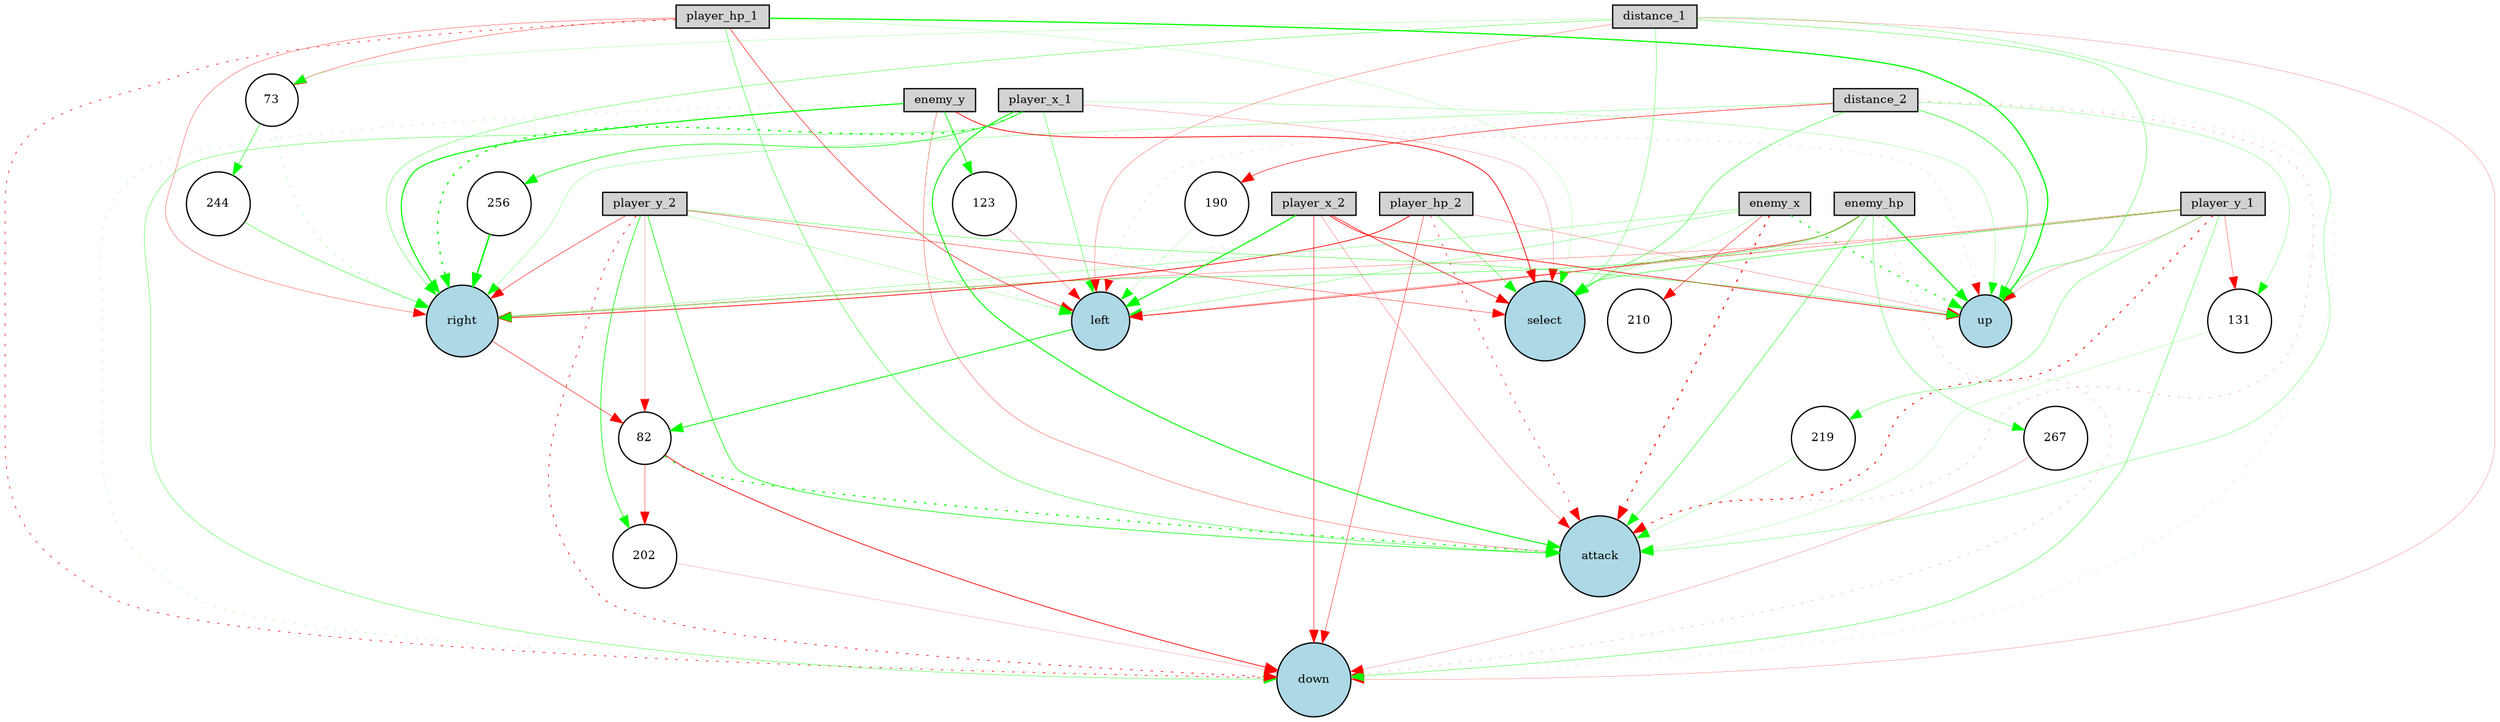 digraph {
	node [fontsize=9 height=0.2 shape=circle width=0.2]
	enemy_hp [fillcolor=lightgray shape=box style=filled]
	player_hp_1 [fillcolor=lightgray shape=box style=filled]
	player_hp_2 [fillcolor=lightgray shape=box style=filled]
	enemy_x [fillcolor=lightgray shape=box style=filled]
	enemy_y [fillcolor=lightgray shape=box style=filled]
	player_x_1 [fillcolor=lightgray shape=box style=filled]
	player_y_1 [fillcolor=lightgray shape=box style=filled]
	player_x_2 [fillcolor=lightgray shape=box style=filled]
	player_y_2 [fillcolor=lightgray shape=box style=filled]
	distance_1 [fillcolor=lightgray shape=box style=filled]
	distance_2 [fillcolor=lightgray shape=box style=filled]
	attack [fillcolor=lightblue style=filled]
	up [fillcolor=lightblue style=filled]
	down [fillcolor=lightblue style=filled]
	left [fillcolor=lightblue style=filled]
	right [fillcolor=lightblue style=filled]
	select [fillcolor=lightblue style=filled]
	256 [fillcolor=white style=filled]
	131 [fillcolor=white style=filled]
	73 [fillcolor=white style=filled]
	202 [fillcolor=white style=filled]
	267 [fillcolor=white style=filled]
	123 [fillcolor=white style=filled]
	82 [fillcolor=white style=filled]
	210 [fillcolor=white style=filled]
	244 [fillcolor=white style=filled]
	219 [fillcolor=white style=filled]
	190 [fillcolor=white style=filled]
	enemy_x -> select [color=green penwidth=0.13933095972621912 style=solid]
	enemy_hp -> attack [color=green penwidth=0.3424675979830326 style=solid]
	player_y_1 -> right [color=red penwidth=0.20396706267024822 style=solid]
	distance_2 -> up [color=green penwidth=0.4314437482629302 style=solid]
	player_x_1 -> left [color=green penwidth=0.2879930774341034 style=solid]
	player_y_2 -> down [color=red penwidth=0.5435177181451673 style=dotted]
	player_hp_1 -> select [color=green penwidth=0.10921892149599727 style=solid]
	player_x_2 -> up [color=red penwidth=0.5405971683418972 style=solid]
	244 -> right [color=green penwidth=0.328042988014839 style=solid]
	player_hp_1 -> attack [color=green penwidth=0.32234197033189604 style=solid]
	distance_1 -> left [color=red penwidth=0.20271945042422762 style=solid]
	enemy_y -> up [color=red penwidth=0.10929994016535237 style=dotted]
	190 -> left [color=green penwidth=0.12062292453551345 style=solid]
	distance_1 -> 73 [color=green penwidth=0.11091375239355962 style=solid]
	player_hp_2 -> select [color=green penwidth=0.31533886083032947 style=solid]
	distance_1 -> right [color=green penwidth=0.26490646410817853 style=solid]
	distance_2 -> right [color=green penwidth=0.18342367246213714 style=solid]
	enemy_y -> right [color=green penwidth=0.8701428545140627 style=solid]
	player_x_1 -> right [color=green penwidth=1.0426041614984276 style=dotted]
	player_y_2 -> up [color=green penwidth=0.2813391824713425 style=solid]
	player_y_1 -> 131 [color=red penwidth=0.2398453571941513 style=solid]
	player_x_1 -> up [color=green penwidth=0.15844235449746627 style=solid]
	right -> 82 [color=red penwidth=0.3810519831345198 style=solid]
	256 -> right [color=green penwidth=1.1775600122513863 style=solid]
	distance_2 -> 131 [color=green penwidth=0.18653253760589342 style=solid]
	enemy_hp -> 267 [color=green penwidth=0.25368632627901877 style=solid]
	player_hp_2 -> up [color=red penwidth=0.18115344252914461 style=solid]
	player_x_2 -> left [color=green penwidth=0.874257293496811 style=solid]
	player_hp_1 -> right [color=red penwidth=0.23745879635363726 style=solid]
	player_y_1 -> down [color=green penwidth=0.2823818097522188 style=solid]
	enemy_hp -> left [color=red penwidth=0.44728436014949946 style=solid]
	distance_1 -> up [color=green penwidth=0.2613759331998012 style=solid]
	enemy_y -> left [color=green penwidth=0.209024586686678 style=dotted]
	player_y_2 -> right [color=red penwidth=0.3710436713165217 style=solid]
	enemy_x -> right [color=green penwidth=0.19661158255636488 style=solid]
	player_y_2 -> 202 [color=green penwidth=0.5237340146853187 style=solid]
	player_hp_1 -> left [color=red penwidth=0.40753988174640743 style=solid]
	player_y_1 -> select [color=green penwidth=0.3677972712586022 style=solid]
	distance_2 -> down [color=green penwidth=0.11827179438478853 style=dotted]
	player_x_1 -> down [color=green penwidth=0.2608689302556954 style=solid]
	player_y_2 -> left [color=green penwidth=0.16014246845774527 style=solid]
	enemy_x -> up [color=green penwidth=0.8166625736360922 style=dotted]
	enemy_hp -> right [color=green penwidth=0.31886098114488215 style=solid]
	player_hp_2 -> right [color=red penwidth=0.5838251106309336 style=solid]
	player_x_2 -> attack [color=red penwidth=0.19248614464585825 style=solid]
	enemy_hp -> down [color=red penwidth=0.14811740788084676 style=dotted]
	distance_1 -> down [color=red penwidth=0.15366499042298012 style=solid]
	enemy_hp -> select [color=green penwidth=0.2208213363052634 style=solid]
	82 -> down [color=red penwidth=0.5912773964426451 style=solid]
	131 -> attack [color=green penwidth=0.12052461924836848 style=solid]
	267 -> down [color=red penwidth=0.16442594114552972 style=solid]
	player_x_2 -> select [color=red penwidth=0.4879974843722068 style=solid]
	distance_2 -> 190 [color=red penwidth=0.41083516803322273 style=solid]
	player_y_1 -> attack [color=red penwidth=0.7048295782805711 style=dotted]
	distance_2 -> select [color=green penwidth=0.34306586435095154 style=solid]
	enemy_y -> select [color=red penwidth=0.6053882910173592 style=solid]
	player_y_2 -> 82 [color=red penwidth=0.1463774156175025 style=solid]
	219 -> attack [color=green penwidth=0.14843546044227693 style=solid]
	enemy_x -> 210 [color=red penwidth=0.352962479036088 style=solid]
	player_hp_1 -> up [color=green penwidth=0.9568948339107937 style=solid]
	enemy_y -> 123 [color=green penwidth=0.606836772941087 style=solid]
	distance_2 -> attack [color=red penwidth=0.16217578139792493 style=dotted]
	player_x_1 -> attack [color=green penwidth=0.7760555167994052 style=solid]
	enemy_x -> left [color=green penwidth=0.21784198678068206 style=solid]
	left -> 82 [color=green penwidth=0.6785182339917889 style=solid]
	player_y_1 -> 219 [color=green penwidth=0.24907688582368648 style=solid]
	player_hp_2 -> down [color=red penwidth=0.32045757086778004 style=solid]
	player_x_2 -> down [color=red penwidth=0.384991230849862 style=solid]
	player_y_1 -> left [color=red penwidth=0.23003399229569352 style=solid]
	distance_1 -> attack [color=green penwidth=0.2076956217214382 style=solid]
	202 -> down [color=red penwidth=0.13173744873811796 style=solid]
	enemy_y -> attack [color=red penwidth=0.24040069423433602 style=solid]
	82 -> attack [color=green penwidth=0.9140660685772605 style=dotted]
	player_y_2 -> select [color=red penwidth=0.2978954425366808 style=solid]
	player_hp_1 -> 73 [color=red penwidth=0.2636010634223249 style=solid]
	player_hp_1 -> down [color=red penwidth=0.4881713885721439 style=dotted]
	enemy_hp -> up [color=green penwidth=0.8123847988590446 style=solid]
	distance_1 -> select [color=green penwidth=0.23734288488073477 style=solid]
	distance_2 -> left [color=red penwidth=0.10183209157689008 style=dotted]
	player_x_1 -> select [color=red penwidth=0.1549889419900392 style=solid]
	player_y_2 -> attack [color=green penwidth=0.506204789501765 style=solid]
	73 -> right [color=green penwidth=0.19347805582178093 style=dotted]
	enemy_x -> attack [color=red penwidth=0.8528319034438318 style=dotted]
	123 -> left [color=red penwidth=0.20654208825316367 style=solid]
	82 -> 202 [color=red penwidth=0.30615374606720025 style=solid]
	73 -> 244 [color=green penwidth=0.380082713706535 style=solid]
	player_hp_2 -> attack [color=red penwidth=0.4489521913240624 style=dotted]
	player_x_2 -> right [color=green penwidth=0.14259262201886957 style=dotted]
	player_y_1 -> up [color=red penwidth=0.15116448130002552 style=solid]
	player_x_1 -> 256 [color=green penwidth=0.4957428684696059 style=solid]
	enemy_y -> down [color=green penwidth=0.14996805437568417 style=dotted]
}
